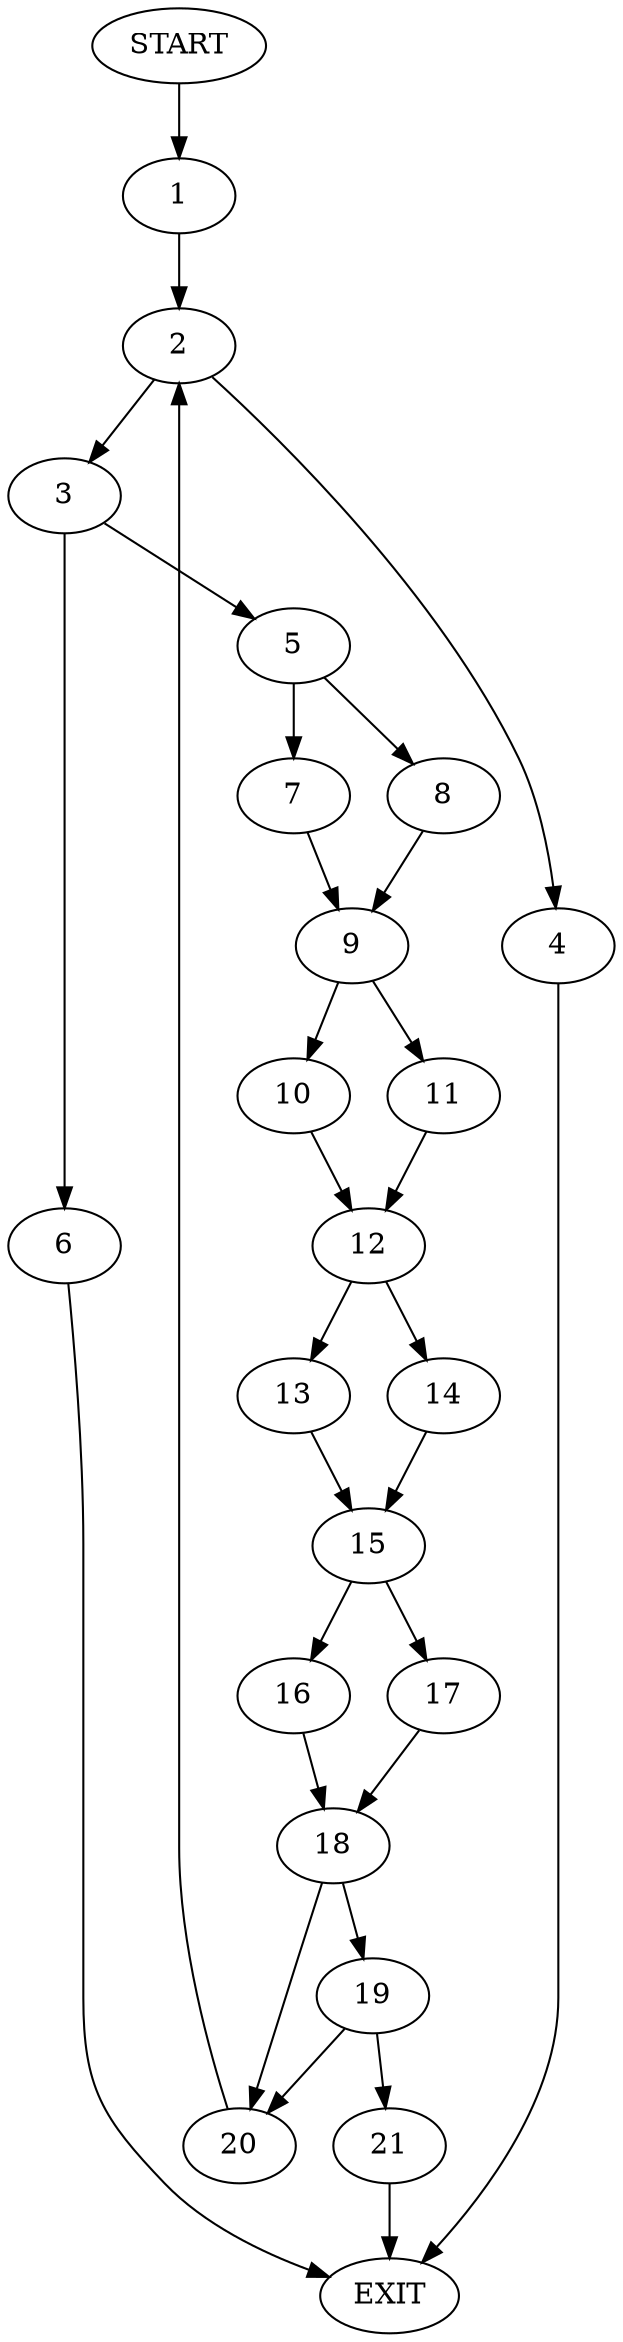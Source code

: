 digraph {
0 [label="START"]
22 [label="EXIT"]
0 -> 1
1 -> 2
2 -> 3
2 -> 4
3 -> 5
3 -> 6
4 -> 22
5 -> 7
5 -> 8
6 -> 22
7 -> 9
8 -> 9
9 -> 10
9 -> 11
10 -> 12
11 -> 12
12 -> 13
12 -> 14
13 -> 15
14 -> 15
15 -> 16
15 -> 17
17 -> 18
16 -> 18
18 -> 19
18 -> 20
20 -> 2
19 -> 21
19 -> 20
21 -> 22
}
